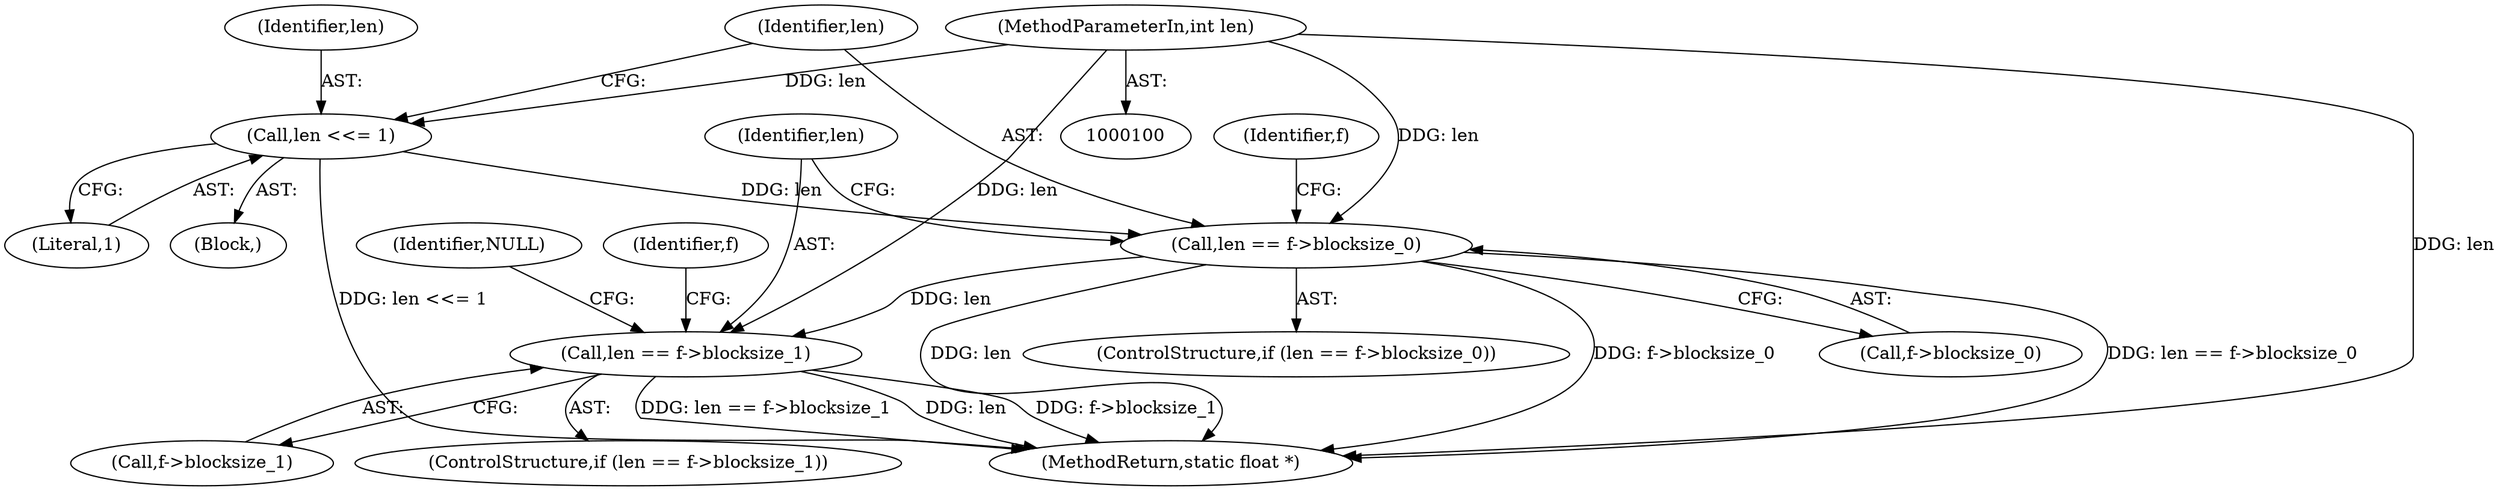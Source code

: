 digraph "0_stb_98fdfc6df88b1e34a736d5e126e6c8139c8de1a6_0@pointer" {
"1000120" [label="(Call,len == f->blocksize_1)"];
"1000108" [label="(Call,len == f->blocksize_0)"];
"1000104" [label="(Call,len <<= 1)"];
"1000102" [label="(MethodParameterIn,int len)"];
"1000110" [label="(Call,f->blocksize_0)"];
"1000102" [label="(MethodParameterIn,int len)"];
"1000122" [label="(Call,f->blocksize_1)"];
"1000119" [label="(ControlStructure,if (len == f->blocksize_1))"];
"1000133" [label="(MethodReturn,static float *)"];
"1000106" [label="(Literal,1)"];
"1000128" [label="(Identifier,f)"];
"1000108" [label="(Call,len == f->blocksize_0)"];
"1000109" [label="(Identifier,len)"];
"1000132" [label="(Identifier,NULL)"];
"1000107" [label="(ControlStructure,if (len == f->blocksize_0))"];
"1000116" [label="(Identifier,f)"];
"1000103" [label="(Block,)"];
"1000105" [label="(Identifier,len)"];
"1000121" [label="(Identifier,len)"];
"1000120" [label="(Call,len == f->blocksize_1)"];
"1000104" [label="(Call,len <<= 1)"];
"1000120" -> "1000119"  [label="AST: "];
"1000120" -> "1000122"  [label="CFG: "];
"1000121" -> "1000120"  [label="AST: "];
"1000122" -> "1000120"  [label="AST: "];
"1000128" -> "1000120"  [label="CFG: "];
"1000132" -> "1000120"  [label="CFG: "];
"1000120" -> "1000133"  [label="DDG: len"];
"1000120" -> "1000133"  [label="DDG: f->blocksize_1"];
"1000120" -> "1000133"  [label="DDG: len == f->blocksize_1"];
"1000108" -> "1000120"  [label="DDG: len"];
"1000102" -> "1000120"  [label="DDG: len"];
"1000108" -> "1000107"  [label="AST: "];
"1000108" -> "1000110"  [label="CFG: "];
"1000109" -> "1000108"  [label="AST: "];
"1000110" -> "1000108"  [label="AST: "];
"1000116" -> "1000108"  [label="CFG: "];
"1000121" -> "1000108"  [label="CFG: "];
"1000108" -> "1000133"  [label="DDG: len == f->blocksize_0"];
"1000108" -> "1000133"  [label="DDG: len"];
"1000108" -> "1000133"  [label="DDG: f->blocksize_0"];
"1000104" -> "1000108"  [label="DDG: len"];
"1000102" -> "1000108"  [label="DDG: len"];
"1000104" -> "1000103"  [label="AST: "];
"1000104" -> "1000106"  [label="CFG: "];
"1000105" -> "1000104"  [label="AST: "];
"1000106" -> "1000104"  [label="AST: "];
"1000109" -> "1000104"  [label="CFG: "];
"1000104" -> "1000133"  [label="DDG: len <<= 1"];
"1000102" -> "1000104"  [label="DDG: len"];
"1000102" -> "1000100"  [label="AST: "];
"1000102" -> "1000133"  [label="DDG: len"];
}
